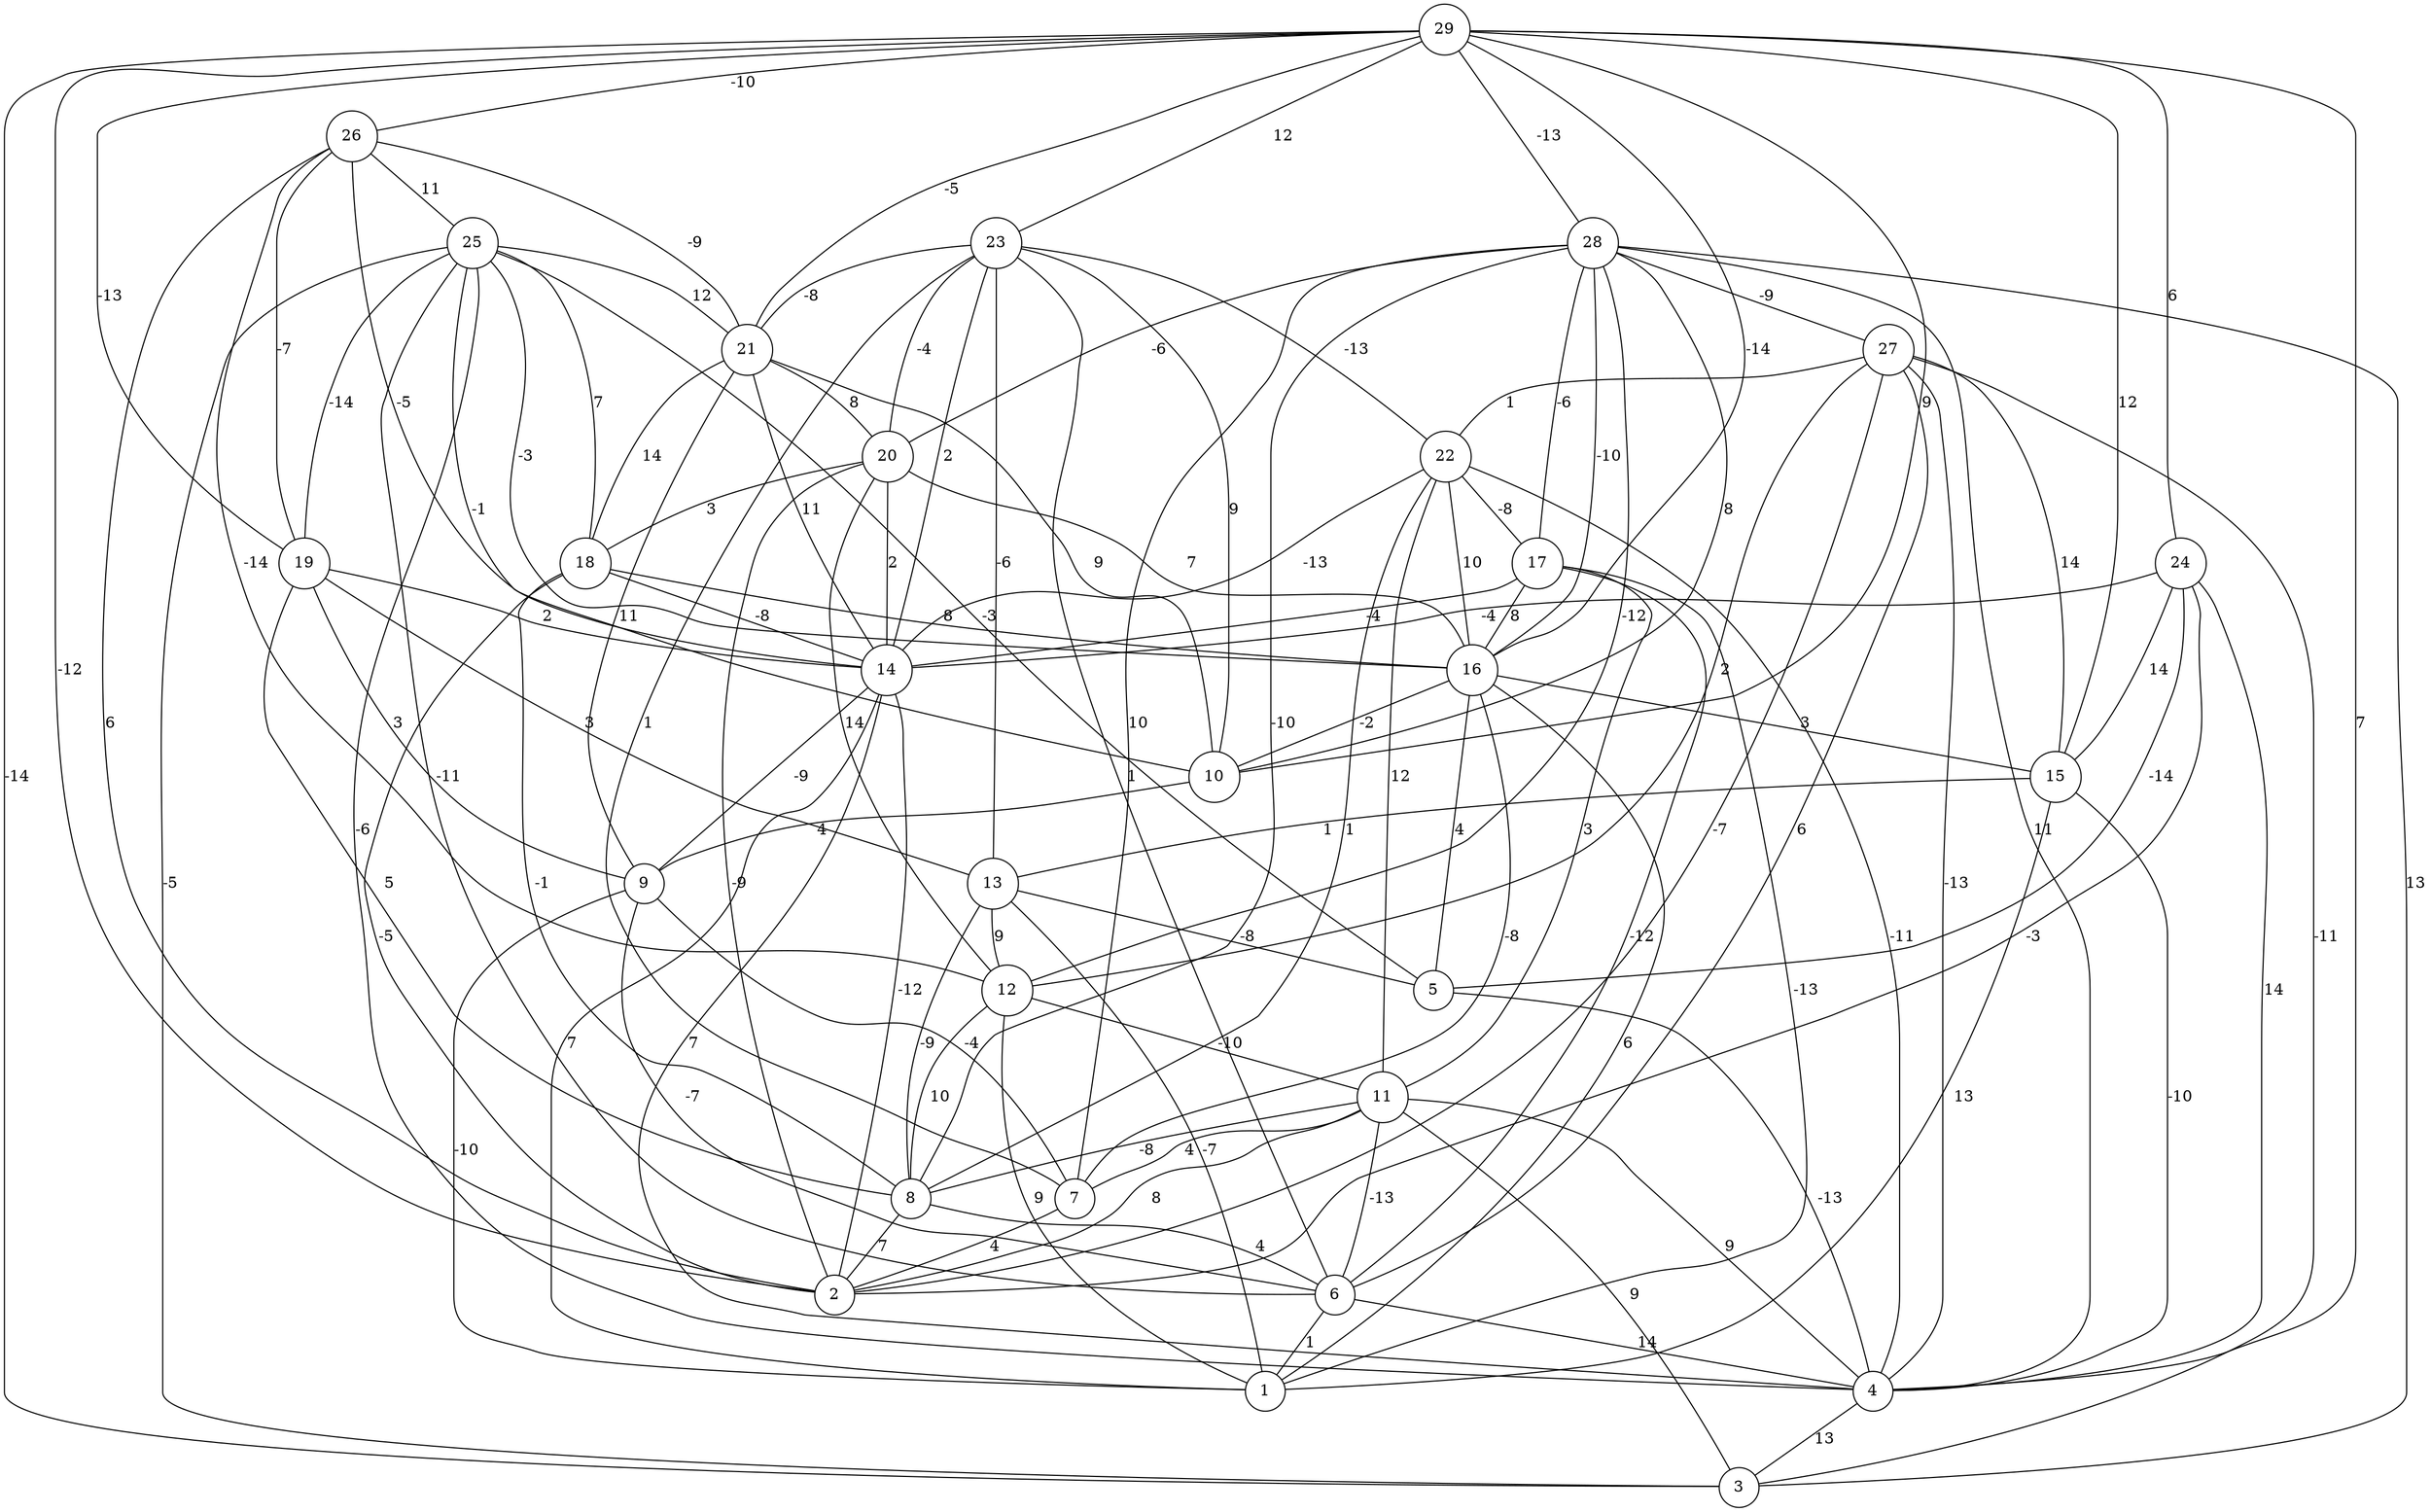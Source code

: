 graph { 
	 fontname="Helvetica,Arial,sans-serif" 
	 node [shape = circle]; 
	 29 -- 2 [label = "-12"];
	 29 -- 3 [label = "-14"];
	 29 -- 4 [label = "7"];
	 29 -- 10 [label = "9"];
	 29 -- 15 [label = "12"];
	 29 -- 16 [label = "-14"];
	 29 -- 19 [label = "-13"];
	 29 -- 21 [label = "-5"];
	 29 -- 23 [label = "12"];
	 29 -- 24 [label = "6"];
	 29 -- 26 [label = "-10"];
	 29 -- 28 [label = "-13"];
	 28 -- 3 [label = "13"];
	 28 -- 4 [label = "11"];
	 28 -- 7 [label = "10"];
	 28 -- 8 [label = "-10"];
	 28 -- 10 [label = "8"];
	 28 -- 12 [label = "-12"];
	 28 -- 16 [label = "-10"];
	 28 -- 17 [label = "-6"];
	 28 -- 20 [label = "-6"];
	 28 -- 27 [label = "-9"];
	 27 -- 2 [label = "-7"];
	 27 -- 3 [label = "-11"];
	 27 -- 4 [label = "-13"];
	 27 -- 6 [label = "6"];
	 27 -- 12 [label = "2"];
	 27 -- 15 [label = "14"];
	 27 -- 22 [label = "1"];
	 26 -- 2 [label = "6"];
	 26 -- 12 [label = "-14"];
	 26 -- 14 [label = "-5"];
	 26 -- 19 [label = "-7"];
	 26 -- 21 [label = "-9"];
	 26 -- 25 [label = "11"];
	 25 -- 3 [label = "-5"];
	 25 -- 4 [label = "-6"];
	 25 -- 5 [label = "-3"];
	 25 -- 6 [label = "-11"];
	 25 -- 10 [label = "-1"];
	 25 -- 16 [label = "-3"];
	 25 -- 18 [label = "7"];
	 25 -- 19 [label = "-14"];
	 25 -- 21 [label = "12"];
	 24 -- 2 [label = "-3"];
	 24 -- 4 [label = "14"];
	 24 -- 5 [label = "-14"];
	 24 -- 14 [label = "-4"];
	 24 -- 15 [label = "14"];
	 23 -- 6 [label = "1"];
	 23 -- 7 [label = "1"];
	 23 -- 10 [label = "9"];
	 23 -- 13 [label = "-6"];
	 23 -- 14 [label = "2"];
	 23 -- 20 [label = "-4"];
	 23 -- 21 [label = "-8"];
	 23 -- 22 [label = "-13"];
	 22 -- 4 [label = "-11"];
	 22 -- 8 [label = "1"];
	 22 -- 11 [label = "12"];
	 22 -- 14 [label = "-13"];
	 22 -- 16 [label = "10"];
	 22 -- 17 [label = "-8"];
	 21 -- 9 [label = "11"];
	 21 -- 10 [label = "9"];
	 21 -- 14 [label = "11"];
	 21 -- 18 [label = "14"];
	 21 -- 20 [label = "8"];
	 20 -- 2 [label = "-9"];
	 20 -- 12 [label = "14"];
	 20 -- 14 [label = "2"];
	 20 -- 16 [label = "7"];
	 20 -- 18 [label = "3"];
	 19 -- 8 [label = "5"];
	 19 -- 9 [label = "3"];
	 19 -- 13 [label = "3"];
	 19 -- 14 [label = "2"];
	 18 -- 2 [label = "-5"];
	 18 -- 8 [label = "-1"];
	 18 -- 14 [label = "-8"];
	 18 -- 16 [label = "8"];
	 17 -- 1 [label = "-13"];
	 17 -- 6 [label = "-12"];
	 17 -- 11 [label = "3"];
	 17 -- 14 [label = "-4"];
	 17 -- 16 [label = "8"];
	 16 -- 1 [label = "6"];
	 16 -- 5 [label = "4"];
	 16 -- 7 [label = "-8"];
	 16 -- 10 [label = "-2"];
	 16 -- 15 [label = "3"];
	 15 -- 1 [label = "13"];
	 15 -- 4 [label = "-10"];
	 15 -- 13 [label = "1"];
	 14 -- 1 [label = "7"];
	 14 -- 2 [label = "-12"];
	 14 -- 4 [label = "7"];
	 14 -- 9 [label = "-9"];
	 13 -- 1 [label = "-7"];
	 13 -- 5 [label = "-8"];
	 13 -- 8 [label = "-9"];
	 13 -- 12 [label = "9"];
	 12 -- 1 [label = "9"];
	 12 -- 8 [label = "10"];
	 12 -- 11 [label = "-10"];
	 11 -- 2 [label = "8"];
	 11 -- 3 [label = "9"];
	 11 -- 4 [label = "9"];
	 11 -- 6 [label = "-13"];
	 11 -- 7 [label = "4"];
	 11 -- 8 [label = "-8"];
	 10 -- 9 [label = "4"];
	 9 -- 1 [label = "-10"];
	 9 -- 6 [label = "-7"];
	 9 -- 7 [label = "-4"];
	 8 -- 2 [label = "7"];
	 8 -- 6 [label = "4"];
	 7 -- 2 [label = "4"];
	 6 -- 1 [label = "1"];
	 6 -- 4 [label = "14"];
	 5 -- 4 [label = "-13"];
	 4 -- 3 [label = "13"];
	 1;
	 2;
	 3;
	 4;
	 5;
	 6;
	 7;
	 8;
	 9;
	 10;
	 11;
	 12;
	 13;
	 14;
	 15;
	 16;
	 17;
	 18;
	 19;
	 20;
	 21;
	 22;
	 23;
	 24;
	 25;
	 26;
	 27;
	 28;
	 29;
}
